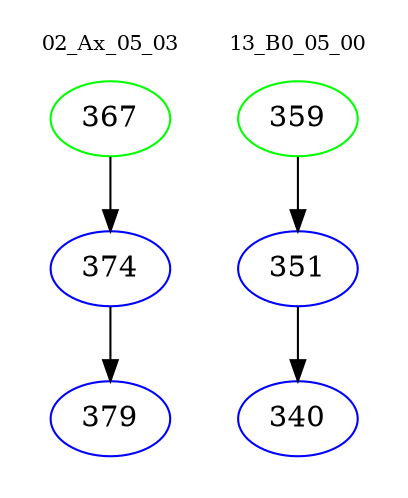 digraph{
subgraph cluster_0 {
color = white
label = "02_Ax_05_03";
fontsize=10;
T0_367 [label="367", color="green"]
T0_367 -> T0_374 [color="black"]
T0_374 [label="374", color="blue"]
T0_374 -> T0_379 [color="black"]
T0_379 [label="379", color="blue"]
}
subgraph cluster_1 {
color = white
label = "13_B0_05_00";
fontsize=10;
T1_359 [label="359", color="green"]
T1_359 -> T1_351 [color="black"]
T1_351 [label="351", color="blue"]
T1_351 -> T1_340 [color="black"]
T1_340 [label="340", color="blue"]
}
}
